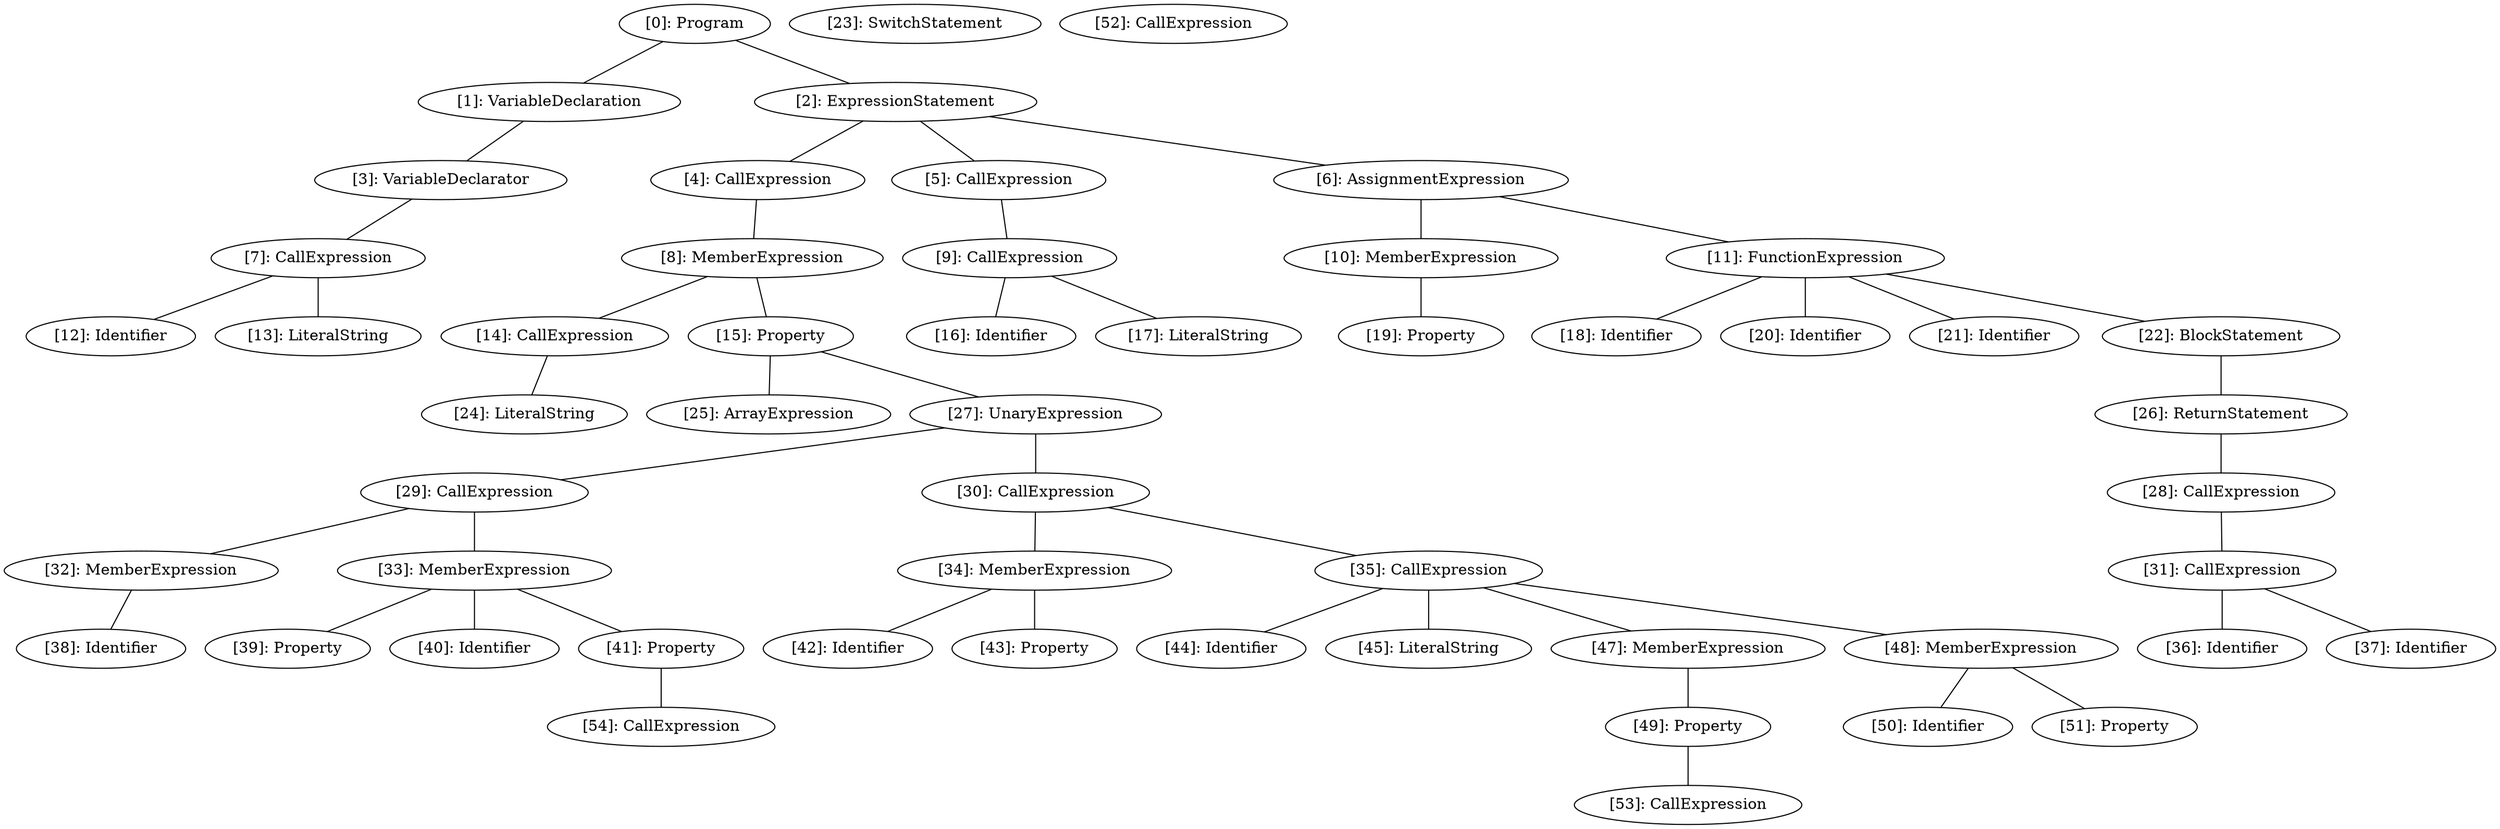 // Result
graph {
	0 [label="[0]: Program"]
	1 [label="[1]: VariableDeclaration"]
	2 [label="[2]: ExpressionStatement"]
	3 [label="[3]: VariableDeclarator"]
	4 [label="[4]: CallExpression"]
	5 [label="[5]: CallExpression"]
	6 [label="[6]: AssignmentExpression"]
	7 [label="[7]: CallExpression"]
	8 [label="[8]: MemberExpression"]
	9 [label="[9]: CallExpression"]
	10 [label="[10]: MemberExpression"]
	11 [label="[11]: FunctionExpression"]
	12 [label="[12]: Identifier"]
	13 [label="[13]: LiteralString"]
	14 [label="[14]: CallExpression"]
	15 [label="[15]: Property"]
	16 [label="[16]: Identifier"]
	17 [label="[17]: LiteralString"]
	18 [label="[18]: Identifier"]
	19 [label="[19]: Property"]
	20 [label="[20]: Identifier"]
	21 [label="[21]: Identifier"]
	22 [label="[22]: BlockStatement"]
	23 [label="[23]: SwitchStatement"]
	24 [label="[24]: LiteralString"]
	25 [label="[25]: ArrayExpression"]
	26 [label="[26]: ReturnStatement"]
	27 [label="[27]: UnaryExpression"]
	28 [label="[28]: CallExpression"]
	29 [label="[29]: CallExpression"]
	30 [label="[30]: CallExpression"]
	31 [label="[31]: CallExpression"]
	32 [label="[32]: MemberExpression"]
	33 [label="[33]: MemberExpression"]
	34 [label="[34]: MemberExpression"]
	35 [label="[35]: CallExpression"]
	36 [label="[36]: Identifier"]
	37 [label="[37]: Identifier"]
	38 [label="[38]: Identifier"]
	39 [label="[39]: Property"]
	40 [label="[40]: Identifier"]
	41 [label="[41]: Property"]
	42 [label="[42]: Identifier"]
	43 [label="[43]: Property"]
	44 [label="[44]: Identifier"]
	45 [label="[45]: LiteralString"]
	47 [label="[47]: MemberExpression"]
	48 [label="[48]: MemberExpression"]
	49 [label="[49]: Property"]
	50 [label="[50]: Identifier"]
	51 [label="[51]: Property"]
	52 [label="[52]: CallExpression"]
	53 [label="[53]: CallExpression"]
	54 [label="[54]: CallExpression"]
	0 -- 1
	0 -- 2
	1 -- 3
	2 -- 4
	2 -- 5
	2 -- 6
	3 -- 7
	4 -- 8
	5 -- 9
	6 -- 10
	6 -- 11
	7 -- 12
	7 -- 13
	8 -- 14
	8 -- 15
	9 -- 16
	9 -- 17
	10 -- 19
	11 -- 18
	11 -- 20
	11 -- 21
	11 -- 22
	14 -- 24
	15 -- 25
	15 -- 27
	22 -- 26
	26 -- 28
	27 -- 29
	27 -- 30
	28 -- 31
	29 -- 32
	29 -- 33
	30 -- 34
	30 -- 35
	31 -- 36
	31 -- 37
	32 -- 38
	33 -- 39
	33 -- 40
	33 -- 41
	34 -- 42
	34 -- 43
	35 -- 44
	35 -- 45
	35 -- 47
	35 -- 48
	41 -- 54
	47 -- 49
	48 -- 50
	48 -- 51
	49 -- 53
}

